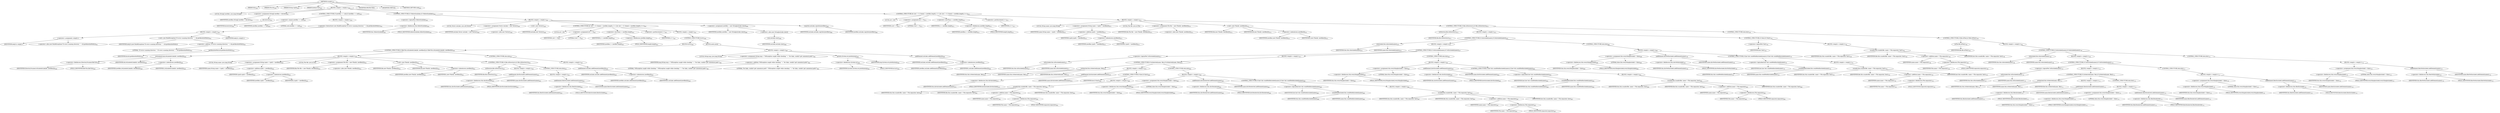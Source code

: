 digraph "scandir" {  
"842" [label = <(METHOD,scandir)<SUB>630</SUB>> ]
"38" [label = <(PARAM,this)<SUB>630</SUB>> ]
"843" [label = <(PARAM,File dir)<SUB>630</SUB>> ]
"844" [label = <(PARAM,String vpath)<SUB>630</SUB>> ]
"845" [label = <(PARAM,boolean fast)<SUB>630</SUB>> ]
"846" [label = <(BLOCK,&lt;empty&gt;,&lt;empty&gt;)<SUB>630</SUB>> ]
"847" [label = <(LOCAL,String[] newfiles: java.lang.String[])> ]
"848" [label = <(&lt;operator&gt;.assignment,String[] newfiles = dir.list())<SUB>631</SUB>> ]
"849" [label = <(IDENTIFIER,newfiles,String[] newfiles = dir.list())<SUB>631</SUB>> ]
"850" [label = <(list,dir.list())<SUB>631</SUB>> ]
"851" [label = <(IDENTIFIER,dir,dir.list())<SUB>631</SUB>> ]
"852" [label = <(CONTROL_STRUCTURE,if (newfiles == null),if (newfiles == null))<SUB>633</SUB>> ]
"853" [label = <(&lt;operator&gt;.equals,newfiles == null)<SUB>633</SUB>> ]
"854" [label = <(IDENTIFIER,newfiles,newfiles == null)<SUB>633</SUB>> ]
"855" [label = <(LITERAL,null,newfiles == null)<SUB>633</SUB>> ]
"856" [label = <(BLOCK,&lt;empty&gt;,&lt;empty&gt;)<SUB>633</SUB>> ]
"857" [label = <(&lt;operator&gt;.throw,throw new BuildException(&quot;IO error scanning directory &quot; + dir.getAbsolutePath());)<SUB>641</SUB>> ]
"858" [label = <(BLOCK,&lt;empty&gt;,&lt;empty&gt;)<SUB>641</SUB>> ]
"859" [label = <(&lt;operator&gt;.assignment,&lt;empty&gt;)> ]
"860" [label = <(IDENTIFIER,$obj14,&lt;empty&gt;)> ]
"861" [label = <(&lt;operator&gt;.alloc,new BuildException(&quot;IO error scanning directory &quot; + dir.getAbsolutePath()))<SUB>641</SUB>> ]
"862" [label = <(&lt;init&gt;,new BuildException(&quot;IO error scanning directory &quot; + dir.getAbsolutePath()))<SUB>641</SUB>> ]
"863" [label = <(IDENTIFIER,$obj14,new BuildException(&quot;IO error scanning directory &quot; + dir.getAbsolutePath()))> ]
"864" [label = <(&lt;operator&gt;.addition,&quot;IO error scanning directory &quot; + dir.getAbsolutePath())<SUB>641</SUB>> ]
"865" [label = <(LITERAL,&quot;IO error scanning directory &quot;,&quot;IO error scanning directory &quot; + dir.getAbsolutePath())<SUB>641</SUB>> ]
"866" [label = <(getAbsolutePath,dir.getAbsolutePath())<SUB>642</SUB>> ]
"867" [label = <(IDENTIFIER,dir,dir.getAbsolutePath())<SUB>642</SUB>> ]
"868" [label = <(IDENTIFIER,$obj14,&lt;empty&gt;)> ]
"869" [label = <(CONTROL_STRUCTURE,if (!followSymlinks),if (!followSymlinks))<SUB>645</SUB>> ]
"870" [label = <(&lt;operator&gt;.logicalNot,!followSymlinks)<SUB>645</SUB>> ]
"871" [label = <(&lt;operator&gt;.fieldAccess,this.followSymlinks)<SUB>645</SUB>> ]
"872" [label = <(IDENTIFIER,this,!followSymlinks)<SUB>645</SUB>> ]
"873" [label = <(FIELD_IDENTIFIER,followSymlinks,followSymlinks)<SUB>645</SUB>> ]
"874" [label = <(BLOCK,&lt;empty&gt;,&lt;empty&gt;)<SUB>645</SUB>> ]
"32" [label = <(LOCAL,Vector noLinks: java.util.Vector)> ]
"875" [label = <(&lt;operator&gt;.assignment,Vector noLinks = new Vector())<SUB>646</SUB>> ]
"876" [label = <(IDENTIFIER,noLinks,Vector noLinks = new Vector())<SUB>646</SUB>> ]
"877" [label = <(&lt;operator&gt;.alloc,new Vector())<SUB>646</SUB>> ]
"878" [label = <(&lt;init&gt;,new Vector())<SUB>646</SUB>> ]
"31" [label = <(IDENTIFIER,noLinks,new Vector())<SUB>646</SUB>> ]
"879" [label = <(CONTROL_STRUCTURE,for (int i = 0; Some(i &lt; newfiles.length); i++),for (int i = 0; Some(i &lt; newfiles.length); i++))<SUB>647</SUB>> ]
"880" [label = <(LOCAL,int i: int)> ]
"881" [label = <(&lt;operator&gt;.assignment,int i = 0)<SUB>647</SUB>> ]
"882" [label = <(IDENTIFIER,i,int i = 0)<SUB>647</SUB>> ]
"883" [label = <(LITERAL,0,int i = 0)<SUB>647</SUB>> ]
"884" [label = <(&lt;operator&gt;.lessThan,i &lt; newfiles.length)<SUB>647</SUB>> ]
"885" [label = <(IDENTIFIER,i,i &lt; newfiles.length)<SUB>647</SUB>> ]
"886" [label = <(&lt;operator&gt;.fieldAccess,newfiles.length)<SUB>647</SUB>> ]
"887" [label = <(IDENTIFIER,newfiles,i &lt; newfiles.length)<SUB>647</SUB>> ]
"888" [label = <(FIELD_IDENTIFIER,length,length)<SUB>647</SUB>> ]
"889" [label = <(&lt;operator&gt;.postIncrement,i++)<SUB>647</SUB>> ]
"890" [label = <(IDENTIFIER,i,i++)<SUB>647</SUB>> ]
"891" [label = <(BLOCK,&lt;empty&gt;,&lt;empty&gt;)<SUB>647</SUB>> ]
"892" [label = <(CONTROL_STRUCTURE,try,try)<SUB>648</SUB>> ]
"893" [label = <(BLOCK,try,try)<SUB>648</SUB>> ]
"894" [label = <(CONTROL_STRUCTURE,if (fileUtils.isSymbolicLink(dir, newfiles[i])),if (fileUtils.isSymbolicLink(dir, newfiles[i])))<SUB>649</SUB>> ]
"895" [label = <(isSymbolicLink,isSymbolicLink(dir, newfiles[i]))<SUB>649</SUB>> ]
"896" [label = <(&lt;operator&gt;.fieldAccess,DirectoryScanner.fileUtils)<SUB>649</SUB>> ]
"897" [label = <(IDENTIFIER,DirectoryScanner,isSymbolicLink(dir, newfiles[i]))<SUB>649</SUB>> ]
"898" [label = <(FIELD_IDENTIFIER,fileUtils,fileUtils)<SUB>649</SUB>> ]
"899" [label = <(IDENTIFIER,dir,isSymbolicLink(dir, newfiles[i]))<SUB>649</SUB>> ]
"900" [label = <(&lt;operator&gt;.indexAccess,newfiles[i])<SUB>649</SUB>> ]
"901" [label = <(IDENTIFIER,newfiles,isSymbolicLink(dir, newfiles[i]))<SUB>649</SUB>> ]
"902" [label = <(IDENTIFIER,i,isSymbolicLink(dir, newfiles[i]))<SUB>649</SUB>> ]
"903" [label = <(BLOCK,&lt;empty&gt;,&lt;empty&gt;)<SUB>649</SUB>> ]
"904" [label = <(LOCAL,String name: java.lang.String)> ]
"905" [label = <(&lt;operator&gt;.assignment,String name = vpath + newfiles[i])<SUB>650</SUB>> ]
"906" [label = <(IDENTIFIER,name,String name = vpath + newfiles[i])<SUB>650</SUB>> ]
"907" [label = <(&lt;operator&gt;.addition,vpath + newfiles[i])<SUB>650</SUB>> ]
"908" [label = <(IDENTIFIER,vpath,vpath + newfiles[i])<SUB>650</SUB>> ]
"909" [label = <(&lt;operator&gt;.indexAccess,newfiles[i])<SUB>650</SUB>> ]
"910" [label = <(IDENTIFIER,newfiles,vpath + newfiles[i])<SUB>650</SUB>> ]
"911" [label = <(IDENTIFIER,i,vpath + newfiles[i])<SUB>650</SUB>> ]
"34" [label = <(LOCAL,File file: java.io.File)> ]
"912" [label = <(&lt;operator&gt;.assignment,File file = new File(dir, newfiles[i]))<SUB>651</SUB>> ]
"913" [label = <(IDENTIFIER,file,File file = new File(dir, newfiles[i]))<SUB>651</SUB>> ]
"914" [label = <(&lt;operator&gt;.alloc,new File(dir, newfiles[i]))<SUB>651</SUB>> ]
"915" [label = <(&lt;init&gt;,new File(dir, newfiles[i]))<SUB>651</SUB>> ]
"33" [label = <(IDENTIFIER,file,new File(dir, newfiles[i]))<SUB>651</SUB>> ]
"916" [label = <(IDENTIFIER,dir,new File(dir, newfiles[i]))<SUB>651</SUB>> ]
"917" [label = <(&lt;operator&gt;.indexAccess,newfiles[i])<SUB>651</SUB>> ]
"918" [label = <(IDENTIFIER,newfiles,new File(dir, newfiles[i]))<SUB>651</SUB>> ]
"919" [label = <(IDENTIFIER,i,new File(dir, newfiles[i]))<SUB>651</SUB>> ]
"920" [label = <(CONTROL_STRUCTURE,if (file.isDirectory()),if (file.isDirectory()))<SUB>652</SUB>> ]
"921" [label = <(isDirectory,file.isDirectory())<SUB>652</SUB>> ]
"922" [label = <(IDENTIFIER,file,file.isDirectory())<SUB>652</SUB>> ]
"923" [label = <(BLOCK,&lt;empty&gt;,&lt;empty&gt;)<SUB>652</SUB>> ]
"924" [label = <(addElement,dirsExcluded.addElement(name))<SUB>653</SUB>> ]
"925" [label = <(&lt;operator&gt;.fieldAccess,this.dirsExcluded)<SUB>653</SUB>> ]
"926" [label = <(IDENTIFIER,this,dirsExcluded.addElement(name))<SUB>653</SUB>> ]
"927" [label = <(FIELD_IDENTIFIER,dirsExcluded,dirsExcluded)<SUB>653</SUB>> ]
"928" [label = <(IDENTIFIER,name,dirsExcluded.addElement(name))<SUB>653</SUB>> ]
"929" [label = <(CONTROL_STRUCTURE,else,else)<SUB>654</SUB>> ]
"930" [label = <(BLOCK,&lt;empty&gt;,&lt;empty&gt;)<SUB>654</SUB>> ]
"931" [label = <(addElement,filesExcluded.addElement(name))<SUB>655</SUB>> ]
"932" [label = <(&lt;operator&gt;.fieldAccess,this.filesExcluded)<SUB>655</SUB>> ]
"933" [label = <(IDENTIFIER,this,filesExcluded.addElement(name))<SUB>655</SUB>> ]
"934" [label = <(FIELD_IDENTIFIER,filesExcluded,filesExcluded)<SUB>655</SUB>> ]
"935" [label = <(IDENTIFIER,name,filesExcluded.addElement(name))<SUB>655</SUB>> ]
"936" [label = <(CONTROL_STRUCTURE,else,else)<SUB>657</SUB>> ]
"937" [label = <(BLOCK,&lt;empty&gt;,&lt;empty&gt;)<SUB>657</SUB>> ]
"938" [label = <(addElement,noLinks.addElement(newfiles[i]))<SUB>658</SUB>> ]
"939" [label = <(IDENTIFIER,noLinks,noLinks.addElement(newfiles[i]))<SUB>658</SUB>> ]
"940" [label = <(&lt;operator&gt;.indexAccess,newfiles[i])<SUB>658</SUB>> ]
"941" [label = <(IDENTIFIER,newfiles,noLinks.addElement(newfiles[i]))<SUB>658</SUB>> ]
"942" [label = <(IDENTIFIER,i,noLinks.addElement(newfiles[i]))<SUB>658</SUB>> ]
"943" [label = <(BLOCK,catch,catch)> ]
"944" [label = <(BLOCK,&lt;empty&gt;,&lt;empty&gt;)<SUB>660</SUB>> ]
"945" [label = <(LOCAL,String msg: java.lang.String)> ]
"946" [label = <(&lt;operator&gt;.assignment,String msg = &quot;IOException caught while checking &quot; + &quot;for links, couldn't get cannonical path!&quot;)<SUB>661</SUB>> ]
"947" [label = <(IDENTIFIER,msg,String msg = &quot;IOException caught while checking &quot; + &quot;for links, couldn't get cannonical path!&quot;)<SUB>661</SUB>> ]
"948" [label = <(&lt;operator&gt;.addition,&quot;IOException caught while checking &quot; + &quot;for links, couldn't get cannonical path!&quot;)<SUB>661</SUB>> ]
"949" [label = <(LITERAL,&quot;IOException caught while checking &quot;,&quot;IOException caught while checking &quot; + &quot;for links, couldn't get cannonical path!&quot;)<SUB>661</SUB>> ]
"950" [label = <(LITERAL,&quot;for links, couldn't get cannonical path!&quot;,&quot;IOException caught while checking &quot; + &quot;for links, couldn't get cannonical path!&quot;)<SUB>662</SUB>> ]
"951" [label = <(println,System.err.println(msg))<SUB>664</SUB>> ]
"952" [label = <(&lt;operator&gt;.fieldAccess,System.err)<SUB>664</SUB>> ]
"953" [label = <(IDENTIFIER,System,System.err.println(msg))<SUB>664</SUB>> ]
"954" [label = <(FIELD_IDENTIFIER,err,err)<SUB>664</SUB>> ]
"955" [label = <(IDENTIFIER,msg,System.err.println(msg))<SUB>664</SUB>> ]
"956" [label = <(addElement,noLinks.addElement(newfiles[i]))<SUB>665</SUB>> ]
"957" [label = <(IDENTIFIER,noLinks,noLinks.addElement(newfiles[i]))<SUB>665</SUB>> ]
"958" [label = <(&lt;operator&gt;.indexAccess,newfiles[i])<SUB>665</SUB>> ]
"959" [label = <(IDENTIFIER,newfiles,noLinks.addElement(newfiles[i]))<SUB>665</SUB>> ]
"960" [label = <(IDENTIFIER,i,noLinks.addElement(newfiles[i]))<SUB>665</SUB>> ]
"961" [label = <(&lt;operator&gt;.assignment,newfiles = new String[noLinks.size()])<SUB>668</SUB>> ]
"962" [label = <(IDENTIFIER,newfiles,newfiles = new String[noLinks.size()])<SUB>668</SUB>> ]
"963" [label = <(&lt;operator&gt;.alloc,new String[noLinks.size()])> ]
"964" [label = <(size,noLinks.size())<SUB>668</SUB>> ]
"965" [label = <(IDENTIFIER,noLinks,noLinks.size())<SUB>668</SUB>> ]
"966" [label = <(copyInto,noLinks.copyInto(newfiles))<SUB>669</SUB>> ]
"967" [label = <(IDENTIFIER,noLinks,noLinks.copyInto(newfiles))<SUB>669</SUB>> ]
"968" [label = <(IDENTIFIER,newfiles,noLinks.copyInto(newfiles))<SUB>669</SUB>> ]
"969" [label = <(CONTROL_STRUCTURE,for (int i = 0; Some(i &lt; newfiles.length); i++),for (int i = 0; Some(i &lt; newfiles.length); i++))<SUB>672</SUB>> ]
"970" [label = <(LOCAL,int i: int)> ]
"971" [label = <(&lt;operator&gt;.assignment,int i = 0)<SUB>672</SUB>> ]
"972" [label = <(IDENTIFIER,i,int i = 0)<SUB>672</SUB>> ]
"973" [label = <(LITERAL,0,int i = 0)<SUB>672</SUB>> ]
"974" [label = <(&lt;operator&gt;.lessThan,i &lt; newfiles.length)<SUB>672</SUB>> ]
"975" [label = <(IDENTIFIER,i,i &lt; newfiles.length)<SUB>672</SUB>> ]
"976" [label = <(&lt;operator&gt;.fieldAccess,newfiles.length)<SUB>672</SUB>> ]
"977" [label = <(IDENTIFIER,newfiles,i &lt; newfiles.length)<SUB>672</SUB>> ]
"978" [label = <(FIELD_IDENTIFIER,length,length)<SUB>672</SUB>> ]
"979" [label = <(&lt;operator&gt;.postIncrement,i++)<SUB>672</SUB>> ]
"980" [label = <(IDENTIFIER,i,i++)<SUB>672</SUB>> ]
"981" [label = <(BLOCK,&lt;empty&gt;,&lt;empty&gt;)<SUB>672</SUB>> ]
"982" [label = <(LOCAL,String name: java.lang.String)> ]
"983" [label = <(&lt;operator&gt;.assignment,String name = vpath + newfiles[i])<SUB>673</SUB>> ]
"984" [label = <(IDENTIFIER,name,String name = vpath + newfiles[i])<SUB>673</SUB>> ]
"985" [label = <(&lt;operator&gt;.addition,vpath + newfiles[i])<SUB>673</SUB>> ]
"986" [label = <(IDENTIFIER,vpath,vpath + newfiles[i])<SUB>673</SUB>> ]
"987" [label = <(&lt;operator&gt;.indexAccess,newfiles[i])<SUB>673</SUB>> ]
"988" [label = <(IDENTIFIER,newfiles,vpath + newfiles[i])<SUB>673</SUB>> ]
"989" [label = <(IDENTIFIER,i,vpath + newfiles[i])<SUB>673</SUB>> ]
"36" [label = <(LOCAL,File file: java.io.File)> ]
"990" [label = <(&lt;operator&gt;.assignment,File file = new File(dir, newfiles[i]))<SUB>674</SUB>> ]
"991" [label = <(IDENTIFIER,file,File file = new File(dir, newfiles[i]))<SUB>674</SUB>> ]
"992" [label = <(&lt;operator&gt;.alloc,new File(dir, newfiles[i]))<SUB>674</SUB>> ]
"993" [label = <(&lt;init&gt;,new File(dir, newfiles[i]))<SUB>674</SUB>> ]
"35" [label = <(IDENTIFIER,file,new File(dir, newfiles[i]))<SUB>674</SUB>> ]
"994" [label = <(IDENTIFIER,dir,new File(dir, newfiles[i]))<SUB>674</SUB>> ]
"995" [label = <(&lt;operator&gt;.indexAccess,newfiles[i])<SUB>674</SUB>> ]
"996" [label = <(IDENTIFIER,newfiles,new File(dir, newfiles[i]))<SUB>674</SUB>> ]
"997" [label = <(IDENTIFIER,i,new File(dir, newfiles[i]))<SUB>674</SUB>> ]
"998" [label = <(CONTROL_STRUCTURE,if (file.isDirectory()),if (file.isDirectory()))<SUB>675</SUB>> ]
"999" [label = <(isDirectory,file.isDirectory())<SUB>675</SUB>> ]
"1000" [label = <(IDENTIFIER,file,file.isDirectory())<SUB>675</SUB>> ]
"1001" [label = <(BLOCK,&lt;empty&gt;,&lt;empty&gt;)<SUB>675</SUB>> ]
"1002" [label = <(CONTROL_STRUCTURE,if (isIncluded(name)),if (isIncluded(name)))<SUB>676</SUB>> ]
"1003" [label = <(isIncluded,this.isIncluded(name))<SUB>676</SUB>> ]
"37" [label = <(IDENTIFIER,this,this.isIncluded(name))<SUB>676</SUB>> ]
"1004" [label = <(IDENTIFIER,name,this.isIncluded(name))<SUB>676</SUB>> ]
"1005" [label = <(BLOCK,&lt;empty&gt;,&lt;empty&gt;)<SUB>676</SUB>> ]
"1006" [label = <(CONTROL_STRUCTURE,if (!isExcluded(name)),if (!isExcluded(name)))<SUB>677</SUB>> ]
"1007" [label = <(&lt;operator&gt;.logicalNot,!isExcluded(name))<SUB>677</SUB>> ]
"1008" [label = <(isExcluded,this.isExcluded(name))<SUB>677</SUB>> ]
"39" [label = <(IDENTIFIER,this,this.isExcluded(name))<SUB>677</SUB>> ]
"1009" [label = <(IDENTIFIER,name,this.isExcluded(name))<SUB>677</SUB>> ]
"1010" [label = <(BLOCK,&lt;empty&gt;,&lt;empty&gt;)<SUB>677</SUB>> ]
"1011" [label = <(CONTROL_STRUCTURE,if (isSelected(name, file)),if (isSelected(name, file)))<SUB>678</SUB>> ]
"1012" [label = <(isSelected,this.isSelected(name, file))<SUB>678</SUB>> ]
"40" [label = <(IDENTIFIER,this,this.isSelected(name, file))<SUB>678</SUB>> ]
"1013" [label = <(IDENTIFIER,name,this.isSelected(name, file))<SUB>678</SUB>> ]
"1014" [label = <(IDENTIFIER,file,this.isSelected(name, file))<SUB>678</SUB>> ]
"1015" [label = <(BLOCK,&lt;empty&gt;,&lt;empty&gt;)<SUB>678</SUB>> ]
"1016" [label = <(addElement,dirsIncluded.addElement(name))<SUB>679</SUB>> ]
"1017" [label = <(&lt;operator&gt;.fieldAccess,this.dirsIncluded)<SUB>679</SUB>> ]
"1018" [label = <(IDENTIFIER,this,dirsIncluded.addElement(name))<SUB>679</SUB>> ]
"1019" [label = <(FIELD_IDENTIFIER,dirsIncluded,dirsIncluded)<SUB>679</SUB>> ]
"1020" [label = <(IDENTIFIER,name,dirsIncluded.addElement(name))<SUB>679</SUB>> ]
"1021" [label = <(CONTROL_STRUCTURE,if (fast),if (fast))<SUB>680</SUB>> ]
"1022" [label = <(IDENTIFIER,fast,if (fast))<SUB>680</SUB>> ]
"1023" [label = <(BLOCK,&lt;empty&gt;,&lt;empty&gt;)<SUB>680</SUB>> ]
"1024" [label = <(scandir,this.scandir(file, name + File.separator, fast))<SUB>681</SUB>> ]
"41" [label = <(IDENTIFIER,this,this.scandir(file, name + File.separator, fast))<SUB>681</SUB>> ]
"1025" [label = <(IDENTIFIER,file,this.scandir(file, name + File.separator, fast))<SUB>681</SUB>> ]
"1026" [label = <(&lt;operator&gt;.addition,name + File.separator)<SUB>681</SUB>> ]
"1027" [label = <(IDENTIFIER,name,name + File.separator)<SUB>681</SUB>> ]
"1028" [label = <(&lt;operator&gt;.fieldAccess,File.separator)<SUB>681</SUB>> ]
"1029" [label = <(IDENTIFIER,File,name + File.separator)<SUB>681</SUB>> ]
"1030" [label = <(FIELD_IDENTIFIER,separator,separator)<SUB>681</SUB>> ]
"1031" [label = <(IDENTIFIER,fast,this.scandir(file, name + File.separator, fast))<SUB>681</SUB>> ]
"1032" [label = <(CONTROL_STRUCTURE,else,else)<SUB>683</SUB>> ]
"1033" [label = <(BLOCK,&lt;empty&gt;,&lt;empty&gt;)<SUB>683</SUB>> ]
"1034" [label = <(&lt;operator&gt;.assignment,this.everythingIncluded = false)<SUB>684</SUB>> ]
"1035" [label = <(&lt;operator&gt;.fieldAccess,this.everythingIncluded)<SUB>684</SUB>> ]
"1036" [label = <(IDENTIFIER,this,this.everythingIncluded = false)<SUB>684</SUB>> ]
"1037" [label = <(FIELD_IDENTIFIER,everythingIncluded,everythingIncluded)<SUB>684</SUB>> ]
"1038" [label = <(LITERAL,false,this.everythingIncluded = false)<SUB>684</SUB>> ]
"1039" [label = <(addElement,dirsDeselected.addElement(name))<SUB>685</SUB>> ]
"1040" [label = <(&lt;operator&gt;.fieldAccess,this.dirsDeselected)<SUB>685</SUB>> ]
"1041" [label = <(IDENTIFIER,this,dirsDeselected.addElement(name))<SUB>685</SUB>> ]
"1042" [label = <(FIELD_IDENTIFIER,dirsDeselected,dirsDeselected)<SUB>685</SUB>> ]
"1043" [label = <(IDENTIFIER,name,dirsDeselected.addElement(name))<SUB>685</SUB>> ]
"1044" [label = <(CONTROL_STRUCTURE,if (fast &amp;&amp; couldHoldIncluded(name)),if (fast &amp;&amp; couldHoldIncluded(name)))<SUB>686</SUB>> ]
"1045" [label = <(&lt;operator&gt;.logicalAnd,fast &amp;&amp; couldHoldIncluded(name))<SUB>686</SUB>> ]
"1046" [label = <(IDENTIFIER,fast,fast &amp;&amp; couldHoldIncluded(name))<SUB>686</SUB>> ]
"1047" [label = <(couldHoldIncluded,this.couldHoldIncluded(name))<SUB>686</SUB>> ]
"42" [label = <(IDENTIFIER,this,this.couldHoldIncluded(name))<SUB>686</SUB>> ]
"1048" [label = <(IDENTIFIER,name,this.couldHoldIncluded(name))<SUB>686</SUB>> ]
"1049" [label = <(BLOCK,&lt;empty&gt;,&lt;empty&gt;)<SUB>686</SUB>> ]
"1050" [label = <(scandir,this.scandir(file, name + File.separator, fast))<SUB>687</SUB>> ]
"43" [label = <(IDENTIFIER,this,this.scandir(file, name + File.separator, fast))<SUB>687</SUB>> ]
"1051" [label = <(IDENTIFIER,file,this.scandir(file, name + File.separator, fast))<SUB>687</SUB>> ]
"1052" [label = <(&lt;operator&gt;.addition,name + File.separator)<SUB>687</SUB>> ]
"1053" [label = <(IDENTIFIER,name,name + File.separator)<SUB>687</SUB>> ]
"1054" [label = <(&lt;operator&gt;.fieldAccess,File.separator)<SUB>687</SUB>> ]
"1055" [label = <(IDENTIFIER,File,name + File.separator)<SUB>687</SUB>> ]
"1056" [label = <(FIELD_IDENTIFIER,separator,separator)<SUB>687</SUB>> ]
"1057" [label = <(IDENTIFIER,fast,this.scandir(file, name + File.separator, fast))<SUB>687</SUB>> ]
"1058" [label = <(CONTROL_STRUCTURE,else,else)<SUB>691</SUB>> ]
"1059" [label = <(BLOCK,&lt;empty&gt;,&lt;empty&gt;)<SUB>691</SUB>> ]
"1060" [label = <(&lt;operator&gt;.assignment,this.everythingIncluded = false)<SUB>692</SUB>> ]
"1061" [label = <(&lt;operator&gt;.fieldAccess,this.everythingIncluded)<SUB>692</SUB>> ]
"1062" [label = <(IDENTIFIER,this,this.everythingIncluded = false)<SUB>692</SUB>> ]
"1063" [label = <(FIELD_IDENTIFIER,everythingIncluded,everythingIncluded)<SUB>692</SUB>> ]
"1064" [label = <(LITERAL,false,this.everythingIncluded = false)<SUB>692</SUB>> ]
"1065" [label = <(addElement,dirsExcluded.addElement(name))<SUB>693</SUB>> ]
"1066" [label = <(&lt;operator&gt;.fieldAccess,this.dirsExcluded)<SUB>693</SUB>> ]
"1067" [label = <(IDENTIFIER,this,dirsExcluded.addElement(name))<SUB>693</SUB>> ]
"1068" [label = <(FIELD_IDENTIFIER,dirsExcluded,dirsExcluded)<SUB>693</SUB>> ]
"1069" [label = <(IDENTIFIER,name,dirsExcluded.addElement(name))<SUB>693</SUB>> ]
"1070" [label = <(CONTROL_STRUCTURE,if (fast &amp;&amp; couldHoldIncluded(name)),if (fast &amp;&amp; couldHoldIncluded(name)))<SUB>694</SUB>> ]
"1071" [label = <(&lt;operator&gt;.logicalAnd,fast &amp;&amp; couldHoldIncluded(name))<SUB>694</SUB>> ]
"1072" [label = <(IDENTIFIER,fast,fast &amp;&amp; couldHoldIncluded(name))<SUB>694</SUB>> ]
"1073" [label = <(couldHoldIncluded,this.couldHoldIncluded(name))<SUB>694</SUB>> ]
"44" [label = <(IDENTIFIER,this,this.couldHoldIncluded(name))<SUB>694</SUB>> ]
"1074" [label = <(IDENTIFIER,name,this.couldHoldIncluded(name))<SUB>694</SUB>> ]
"1075" [label = <(BLOCK,&lt;empty&gt;,&lt;empty&gt;)<SUB>694</SUB>> ]
"1076" [label = <(scandir,this.scandir(file, name + File.separator, fast))<SUB>695</SUB>> ]
"45" [label = <(IDENTIFIER,this,this.scandir(file, name + File.separator, fast))<SUB>695</SUB>> ]
"1077" [label = <(IDENTIFIER,file,this.scandir(file, name + File.separator, fast))<SUB>695</SUB>> ]
"1078" [label = <(&lt;operator&gt;.addition,name + File.separator)<SUB>695</SUB>> ]
"1079" [label = <(IDENTIFIER,name,name + File.separator)<SUB>695</SUB>> ]
"1080" [label = <(&lt;operator&gt;.fieldAccess,File.separator)<SUB>695</SUB>> ]
"1081" [label = <(IDENTIFIER,File,name + File.separator)<SUB>695</SUB>> ]
"1082" [label = <(FIELD_IDENTIFIER,separator,separator)<SUB>695</SUB>> ]
"1083" [label = <(IDENTIFIER,fast,this.scandir(file, name + File.separator, fast))<SUB>695</SUB>> ]
"1084" [label = <(CONTROL_STRUCTURE,else,else)<SUB>698</SUB>> ]
"1085" [label = <(BLOCK,&lt;empty&gt;,&lt;empty&gt;)<SUB>698</SUB>> ]
"1086" [label = <(&lt;operator&gt;.assignment,this.everythingIncluded = false)<SUB>699</SUB>> ]
"1087" [label = <(&lt;operator&gt;.fieldAccess,this.everythingIncluded)<SUB>699</SUB>> ]
"1088" [label = <(IDENTIFIER,this,this.everythingIncluded = false)<SUB>699</SUB>> ]
"1089" [label = <(FIELD_IDENTIFIER,everythingIncluded,everythingIncluded)<SUB>699</SUB>> ]
"1090" [label = <(LITERAL,false,this.everythingIncluded = false)<SUB>699</SUB>> ]
"1091" [label = <(addElement,dirsNotIncluded.addElement(name))<SUB>700</SUB>> ]
"1092" [label = <(&lt;operator&gt;.fieldAccess,this.dirsNotIncluded)<SUB>700</SUB>> ]
"1093" [label = <(IDENTIFIER,this,dirsNotIncluded.addElement(name))<SUB>700</SUB>> ]
"1094" [label = <(FIELD_IDENTIFIER,dirsNotIncluded,dirsNotIncluded)<SUB>700</SUB>> ]
"1095" [label = <(IDENTIFIER,name,dirsNotIncluded.addElement(name))<SUB>700</SUB>> ]
"1096" [label = <(CONTROL_STRUCTURE,if (fast &amp;&amp; couldHoldIncluded(name)),if (fast &amp;&amp; couldHoldIncluded(name)))<SUB>701</SUB>> ]
"1097" [label = <(&lt;operator&gt;.logicalAnd,fast &amp;&amp; couldHoldIncluded(name))<SUB>701</SUB>> ]
"1098" [label = <(IDENTIFIER,fast,fast &amp;&amp; couldHoldIncluded(name))<SUB>701</SUB>> ]
"1099" [label = <(couldHoldIncluded,this.couldHoldIncluded(name))<SUB>701</SUB>> ]
"46" [label = <(IDENTIFIER,this,this.couldHoldIncluded(name))<SUB>701</SUB>> ]
"1100" [label = <(IDENTIFIER,name,this.couldHoldIncluded(name))<SUB>701</SUB>> ]
"1101" [label = <(BLOCK,&lt;empty&gt;,&lt;empty&gt;)<SUB>701</SUB>> ]
"1102" [label = <(scandir,this.scandir(file, name + File.separator, fast))<SUB>702</SUB>> ]
"47" [label = <(IDENTIFIER,this,this.scandir(file, name + File.separator, fast))<SUB>702</SUB>> ]
"1103" [label = <(IDENTIFIER,file,this.scandir(file, name + File.separator, fast))<SUB>702</SUB>> ]
"1104" [label = <(&lt;operator&gt;.addition,name + File.separator)<SUB>702</SUB>> ]
"1105" [label = <(IDENTIFIER,name,name + File.separator)<SUB>702</SUB>> ]
"1106" [label = <(&lt;operator&gt;.fieldAccess,File.separator)<SUB>702</SUB>> ]
"1107" [label = <(IDENTIFIER,File,name + File.separator)<SUB>702</SUB>> ]
"1108" [label = <(FIELD_IDENTIFIER,separator,separator)<SUB>702</SUB>> ]
"1109" [label = <(IDENTIFIER,fast,this.scandir(file, name + File.separator, fast))<SUB>702</SUB>> ]
"1110" [label = <(CONTROL_STRUCTURE,if (!fast),if (!fast))<SUB>705</SUB>> ]
"1111" [label = <(&lt;operator&gt;.logicalNot,!fast)<SUB>705</SUB>> ]
"1112" [label = <(IDENTIFIER,fast,!fast)<SUB>705</SUB>> ]
"1113" [label = <(BLOCK,&lt;empty&gt;,&lt;empty&gt;)<SUB>705</SUB>> ]
"1114" [label = <(scandir,this.scandir(file, name + File.separator, fast))<SUB>706</SUB>> ]
"48" [label = <(IDENTIFIER,this,this.scandir(file, name + File.separator, fast))<SUB>706</SUB>> ]
"1115" [label = <(IDENTIFIER,file,this.scandir(file, name + File.separator, fast))<SUB>706</SUB>> ]
"1116" [label = <(&lt;operator&gt;.addition,name + File.separator)<SUB>706</SUB>> ]
"1117" [label = <(IDENTIFIER,name,name + File.separator)<SUB>706</SUB>> ]
"1118" [label = <(&lt;operator&gt;.fieldAccess,File.separator)<SUB>706</SUB>> ]
"1119" [label = <(IDENTIFIER,File,name + File.separator)<SUB>706</SUB>> ]
"1120" [label = <(FIELD_IDENTIFIER,separator,separator)<SUB>706</SUB>> ]
"1121" [label = <(IDENTIFIER,fast,this.scandir(file, name + File.separator, fast))<SUB>706</SUB>> ]
"1122" [label = <(CONTROL_STRUCTURE,else,else)<SUB>708</SUB>> ]
"1123" [label = <(CONTROL_STRUCTURE,if (file.isFile()),if (file.isFile()))<SUB>708</SUB>> ]
"1124" [label = <(isFile,file.isFile())<SUB>708</SUB>> ]
"1125" [label = <(IDENTIFIER,file,file.isFile())<SUB>708</SUB>> ]
"1126" [label = <(BLOCK,&lt;empty&gt;,&lt;empty&gt;)<SUB>708</SUB>> ]
"1127" [label = <(CONTROL_STRUCTURE,if (isIncluded(name)),if (isIncluded(name)))<SUB>709</SUB>> ]
"1128" [label = <(isIncluded,this.isIncluded(name))<SUB>709</SUB>> ]
"49" [label = <(IDENTIFIER,this,this.isIncluded(name))<SUB>709</SUB>> ]
"1129" [label = <(IDENTIFIER,name,this.isIncluded(name))<SUB>709</SUB>> ]
"1130" [label = <(BLOCK,&lt;empty&gt;,&lt;empty&gt;)<SUB>709</SUB>> ]
"1131" [label = <(CONTROL_STRUCTURE,if (!isExcluded(name)),if (!isExcluded(name)))<SUB>710</SUB>> ]
"1132" [label = <(&lt;operator&gt;.logicalNot,!isExcluded(name))<SUB>710</SUB>> ]
"1133" [label = <(isExcluded,this.isExcluded(name))<SUB>710</SUB>> ]
"50" [label = <(IDENTIFIER,this,this.isExcluded(name))<SUB>710</SUB>> ]
"1134" [label = <(IDENTIFIER,name,this.isExcluded(name))<SUB>710</SUB>> ]
"1135" [label = <(BLOCK,&lt;empty&gt;,&lt;empty&gt;)<SUB>710</SUB>> ]
"1136" [label = <(CONTROL_STRUCTURE,if (isSelected(name, file)),if (isSelected(name, file)))<SUB>711</SUB>> ]
"1137" [label = <(isSelected,this.isSelected(name, file))<SUB>711</SUB>> ]
"51" [label = <(IDENTIFIER,this,this.isSelected(name, file))<SUB>711</SUB>> ]
"1138" [label = <(IDENTIFIER,name,this.isSelected(name, file))<SUB>711</SUB>> ]
"1139" [label = <(IDENTIFIER,file,this.isSelected(name, file))<SUB>711</SUB>> ]
"1140" [label = <(BLOCK,&lt;empty&gt;,&lt;empty&gt;)<SUB>711</SUB>> ]
"1141" [label = <(addElement,filesIncluded.addElement(name))<SUB>712</SUB>> ]
"1142" [label = <(&lt;operator&gt;.fieldAccess,this.filesIncluded)<SUB>712</SUB>> ]
"1143" [label = <(IDENTIFIER,this,filesIncluded.addElement(name))<SUB>712</SUB>> ]
"1144" [label = <(FIELD_IDENTIFIER,filesIncluded,filesIncluded)<SUB>712</SUB>> ]
"1145" [label = <(IDENTIFIER,name,filesIncluded.addElement(name))<SUB>712</SUB>> ]
"1146" [label = <(CONTROL_STRUCTURE,else,else)<SUB>713</SUB>> ]
"1147" [label = <(BLOCK,&lt;empty&gt;,&lt;empty&gt;)<SUB>713</SUB>> ]
"1148" [label = <(&lt;operator&gt;.assignment,this.everythingIncluded = false)<SUB>714</SUB>> ]
"1149" [label = <(&lt;operator&gt;.fieldAccess,this.everythingIncluded)<SUB>714</SUB>> ]
"1150" [label = <(IDENTIFIER,this,this.everythingIncluded = false)<SUB>714</SUB>> ]
"1151" [label = <(FIELD_IDENTIFIER,everythingIncluded,everythingIncluded)<SUB>714</SUB>> ]
"1152" [label = <(LITERAL,false,this.everythingIncluded = false)<SUB>714</SUB>> ]
"1153" [label = <(addElement,filesDeselected.addElement(name))<SUB>715</SUB>> ]
"1154" [label = <(&lt;operator&gt;.fieldAccess,this.filesDeselected)<SUB>715</SUB>> ]
"1155" [label = <(IDENTIFIER,this,filesDeselected.addElement(name))<SUB>715</SUB>> ]
"1156" [label = <(FIELD_IDENTIFIER,filesDeselected,filesDeselected)<SUB>715</SUB>> ]
"1157" [label = <(IDENTIFIER,name,filesDeselected.addElement(name))<SUB>715</SUB>> ]
"1158" [label = <(CONTROL_STRUCTURE,else,else)<SUB>717</SUB>> ]
"1159" [label = <(BLOCK,&lt;empty&gt;,&lt;empty&gt;)<SUB>717</SUB>> ]
"1160" [label = <(&lt;operator&gt;.assignment,this.everythingIncluded = false)<SUB>718</SUB>> ]
"1161" [label = <(&lt;operator&gt;.fieldAccess,this.everythingIncluded)<SUB>718</SUB>> ]
"1162" [label = <(IDENTIFIER,this,this.everythingIncluded = false)<SUB>718</SUB>> ]
"1163" [label = <(FIELD_IDENTIFIER,everythingIncluded,everythingIncluded)<SUB>718</SUB>> ]
"1164" [label = <(LITERAL,false,this.everythingIncluded = false)<SUB>718</SUB>> ]
"1165" [label = <(addElement,filesExcluded.addElement(name))<SUB>719</SUB>> ]
"1166" [label = <(&lt;operator&gt;.fieldAccess,this.filesExcluded)<SUB>719</SUB>> ]
"1167" [label = <(IDENTIFIER,this,filesExcluded.addElement(name))<SUB>719</SUB>> ]
"1168" [label = <(FIELD_IDENTIFIER,filesExcluded,filesExcluded)<SUB>719</SUB>> ]
"1169" [label = <(IDENTIFIER,name,filesExcluded.addElement(name))<SUB>719</SUB>> ]
"1170" [label = <(CONTROL_STRUCTURE,else,else)<SUB>721</SUB>> ]
"1171" [label = <(BLOCK,&lt;empty&gt;,&lt;empty&gt;)<SUB>721</SUB>> ]
"1172" [label = <(&lt;operator&gt;.assignment,this.everythingIncluded = false)<SUB>722</SUB>> ]
"1173" [label = <(&lt;operator&gt;.fieldAccess,this.everythingIncluded)<SUB>722</SUB>> ]
"1174" [label = <(IDENTIFIER,this,this.everythingIncluded = false)<SUB>722</SUB>> ]
"1175" [label = <(FIELD_IDENTIFIER,everythingIncluded,everythingIncluded)<SUB>722</SUB>> ]
"1176" [label = <(LITERAL,false,this.everythingIncluded = false)<SUB>722</SUB>> ]
"1177" [label = <(addElement,filesNotIncluded.addElement(name))<SUB>723</SUB>> ]
"1178" [label = <(&lt;operator&gt;.fieldAccess,this.filesNotIncluded)<SUB>723</SUB>> ]
"1179" [label = <(IDENTIFIER,this,filesNotIncluded.addElement(name))<SUB>723</SUB>> ]
"1180" [label = <(FIELD_IDENTIFIER,filesNotIncluded,filesNotIncluded)<SUB>723</SUB>> ]
"1181" [label = <(IDENTIFIER,name,filesNotIncluded.addElement(name))<SUB>723</SUB>> ]
"1182" [label = <(MODIFIER,PROTECTED)> ]
"1183" [label = <(MODIFIER,VIRTUAL)> ]
"1184" [label = <(METHOD_RETURN,void)<SUB>630</SUB>> ]
  "842" -> "38" 
  "842" -> "843" 
  "842" -> "844" 
  "842" -> "845" 
  "842" -> "846" 
  "842" -> "1182" 
  "842" -> "1183" 
  "842" -> "1184" 
  "846" -> "847" 
  "846" -> "848" 
  "846" -> "852" 
  "846" -> "869" 
  "846" -> "969" 
  "848" -> "849" 
  "848" -> "850" 
  "850" -> "851" 
  "852" -> "853" 
  "852" -> "856" 
  "853" -> "854" 
  "853" -> "855" 
  "856" -> "857" 
  "857" -> "858" 
  "858" -> "859" 
  "858" -> "862" 
  "858" -> "868" 
  "859" -> "860" 
  "859" -> "861" 
  "862" -> "863" 
  "862" -> "864" 
  "864" -> "865" 
  "864" -> "866" 
  "866" -> "867" 
  "869" -> "870" 
  "869" -> "874" 
  "870" -> "871" 
  "871" -> "872" 
  "871" -> "873" 
  "874" -> "32" 
  "874" -> "875" 
  "874" -> "878" 
  "874" -> "879" 
  "874" -> "961" 
  "874" -> "966" 
  "875" -> "876" 
  "875" -> "877" 
  "878" -> "31" 
  "879" -> "880" 
  "879" -> "881" 
  "879" -> "884" 
  "879" -> "889" 
  "879" -> "891" 
  "881" -> "882" 
  "881" -> "883" 
  "884" -> "885" 
  "884" -> "886" 
  "886" -> "887" 
  "886" -> "888" 
  "889" -> "890" 
  "891" -> "892" 
  "892" -> "893" 
  "892" -> "943" 
  "893" -> "894" 
  "894" -> "895" 
  "894" -> "903" 
  "894" -> "936" 
  "895" -> "896" 
  "895" -> "899" 
  "895" -> "900" 
  "896" -> "897" 
  "896" -> "898" 
  "900" -> "901" 
  "900" -> "902" 
  "903" -> "904" 
  "903" -> "905" 
  "903" -> "34" 
  "903" -> "912" 
  "903" -> "915" 
  "903" -> "920" 
  "905" -> "906" 
  "905" -> "907" 
  "907" -> "908" 
  "907" -> "909" 
  "909" -> "910" 
  "909" -> "911" 
  "912" -> "913" 
  "912" -> "914" 
  "915" -> "33" 
  "915" -> "916" 
  "915" -> "917" 
  "917" -> "918" 
  "917" -> "919" 
  "920" -> "921" 
  "920" -> "923" 
  "920" -> "929" 
  "921" -> "922" 
  "923" -> "924" 
  "924" -> "925" 
  "924" -> "928" 
  "925" -> "926" 
  "925" -> "927" 
  "929" -> "930" 
  "930" -> "931" 
  "931" -> "932" 
  "931" -> "935" 
  "932" -> "933" 
  "932" -> "934" 
  "936" -> "937" 
  "937" -> "938" 
  "938" -> "939" 
  "938" -> "940" 
  "940" -> "941" 
  "940" -> "942" 
  "943" -> "944" 
  "944" -> "945" 
  "944" -> "946" 
  "944" -> "951" 
  "944" -> "956" 
  "946" -> "947" 
  "946" -> "948" 
  "948" -> "949" 
  "948" -> "950" 
  "951" -> "952" 
  "951" -> "955" 
  "952" -> "953" 
  "952" -> "954" 
  "956" -> "957" 
  "956" -> "958" 
  "958" -> "959" 
  "958" -> "960" 
  "961" -> "962" 
  "961" -> "963" 
  "963" -> "964" 
  "964" -> "965" 
  "966" -> "967" 
  "966" -> "968" 
  "969" -> "970" 
  "969" -> "971" 
  "969" -> "974" 
  "969" -> "979" 
  "969" -> "981" 
  "971" -> "972" 
  "971" -> "973" 
  "974" -> "975" 
  "974" -> "976" 
  "976" -> "977" 
  "976" -> "978" 
  "979" -> "980" 
  "981" -> "982" 
  "981" -> "983" 
  "981" -> "36" 
  "981" -> "990" 
  "981" -> "993" 
  "981" -> "998" 
  "983" -> "984" 
  "983" -> "985" 
  "985" -> "986" 
  "985" -> "987" 
  "987" -> "988" 
  "987" -> "989" 
  "990" -> "991" 
  "990" -> "992" 
  "993" -> "35" 
  "993" -> "994" 
  "993" -> "995" 
  "995" -> "996" 
  "995" -> "997" 
  "998" -> "999" 
  "998" -> "1001" 
  "998" -> "1122" 
  "999" -> "1000" 
  "1001" -> "1002" 
  "1001" -> "1110" 
  "1002" -> "1003" 
  "1002" -> "1005" 
  "1002" -> "1084" 
  "1003" -> "37" 
  "1003" -> "1004" 
  "1005" -> "1006" 
  "1006" -> "1007" 
  "1006" -> "1010" 
  "1006" -> "1058" 
  "1007" -> "1008" 
  "1008" -> "39" 
  "1008" -> "1009" 
  "1010" -> "1011" 
  "1011" -> "1012" 
  "1011" -> "1015" 
  "1011" -> "1032" 
  "1012" -> "40" 
  "1012" -> "1013" 
  "1012" -> "1014" 
  "1015" -> "1016" 
  "1015" -> "1021" 
  "1016" -> "1017" 
  "1016" -> "1020" 
  "1017" -> "1018" 
  "1017" -> "1019" 
  "1021" -> "1022" 
  "1021" -> "1023" 
  "1023" -> "1024" 
  "1024" -> "41" 
  "1024" -> "1025" 
  "1024" -> "1026" 
  "1024" -> "1031" 
  "1026" -> "1027" 
  "1026" -> "1028" 
  "1028" -> "1029" 
  "1028" -> "1030" 
  "1032" -> "1033" 
  "1033" -> "1034" 
  "1033" -> "1039" 
  "1033" -> "1044" 
  "1034" -> "1035" 
  "1034" -> "1038" 
  "1035" -> "1036" 
  "1035" -> "1037" 
  "1039" -> "1040" 
  "1039" -> "1043" 
  "1040" -> "1041" 
  "1040" -> "1042" 
  "1044" -> "1045" 
  "1044" -> "1049" 
  "1045" -> "1046" 
  "1045" -> "1047" 
  "1047" -> "42" 
  "1047" -> "1048" 
  "1049" -> "1050" 
  "1050" -> "43" 
  "1050" -> "1051" 
  "1050" -> "1052" 
  "1050" -> "1057" 
  "1052" -> "1053" 
  "1052" -> "1054" 
  "1054" -> "1055" 
  "1054" -> "1056" 
  "1058" -> "1059" 
  "1059" -> "1060" 
  "1059" -> "1065" 
  "1059" -> "1070" 
  "1060" -> "1061" 
  "1060" -> "1064" 
  "1061" -> "1062" 
  "1061" -> "1063" 
  "1065" -> "1066" 
  "1065" -> "1069" 
  "1066" -> "1067" 
  "1066" -> "1068" 
  "1070" -> "1071" 
  "1070" -> "1075" 
  "1071" -> "1072" 
  "1071" -> "1073" 
  "1073" -> "44" 
  "1073" -> "1074" 
  "1075" -> "1076" 
  "1076" -> "45" 
  "1076" -> "1077" 
  "1076" -> "1078" 
  "1076" -> "1083" 
  "1078" -> "1079" 
  "1078" -> "1080" 
  "1080" -> "1081" 
  "1080" -> "1082" 
  "1084" -> "1085" 
  "1085" -> "1086" 
  "1085" -> "1091" 
  "1085" -> "1096" 
  "1086" -> "1087" 
  "1086" -> "1090" 
  "1087" -> "1088" 
  "1087" -> "1089" 
  "1091" -> "1092" 
  "1091" -> "1095" 
  "1092" -> "1093" 
  "1092" -> "1094" 
  "1096" -> "1097" 
  "1096" -> "1101" 
  "1097" -> "1098" 
  "1097" -> "1099" 
  "1099" -> "46" 
  "1099" -> "1100" 
  "1101" -> "1102" 
  "1102" -> "47" 
  "1102" -> "1103" 
  "1102" -> "1104" 
  "1102" -> "1109" 
  "1104" -> "1105" 
  "1104" -> "1106" 
  "1106" -> "1107" 
  "1106" -> "1108" 
  "1110" -> "1111" 
  "1110" -> "1113" 
  "1111" -> "1112" 
  "1113" -> "1114" 
  "1114" -> "48" 
  "1114" -> "1115" 
  "1114" -> "1116" 
  "1114" -> "1121" 
  "1116" -> "1117" 
  "1116" -> "1118" 
  "1118" -> "1119" 
  "1118" -> "1120" 
  "1122" -> "1123" 
  "1123" -> "1124" 
  "1123" -> "1126" 
  "1124" -> "1125" 
  "1126" -> "1127" 
  "1127" -> "1128" 
  "1127" -> "1130" 
  "1127" -> "1170" 
  "1128" -> "49" 
  "1128" -> "1129" 
  "1130" -> "1131" 
  "1131" -> "1132" 
  "1131" -> "1135" 
  "1131" -> "1158" 
  "1132" -> "1133" 
  "1133" -> "50" 
  "1133" -> "1134" 
  "1135" -> "1136" 
  "1136" -> "1137" 
  "1136" -> "1140" 
  "1136" -> "1146" 
  "1137" -> "51" 
  "1137" -> "1138" 
  "1137" -> "1139" 
  "1140" -> "1141" 
  "1141" -> "1142" 
  "1141" -> "1145" 
  "1142" -> "1143" 
  "1142" -> "1144" 
  "1146" -> "1147" 
  "1147" -> "1148" 
  "1147" -> "1153" 
  "1148" -> "1149" 
  "1148" -> "1152" 
  "1149" -> "1150" 
  "1149" -> "1151" 
  "1153" -> "1154" 
  "1153" -> "1157" 
  "1154" -> "1155" 
  "1154" -> "1156" 
  "1158" -> "1159" 
  "1159" -> "1160" 
  "1159" -> "1165" 
  "1160" -> "1161" 
  "1160" -> "1164" 
  "1161" -> "1162" 
  "1161" -> "1163" 
  "1165" -> "1166" 
  "1165" -> "1169" 
  "1166" -> "1167" 
  "1166" -> "1168" 
  "1170" -> "1171" 
  "1171" -> "1172" 
  "1171" -> "1177" 
  "1172" -> "1173" 
  "1172" -> "1176" 
  "1173" -> "1174" 
  "1173" -> "1175" 
  "1177" -> "1178" 
  "1177" -> "1181" 
  "1178" -> "1179" 
  "1178" -> "1180" 
}
